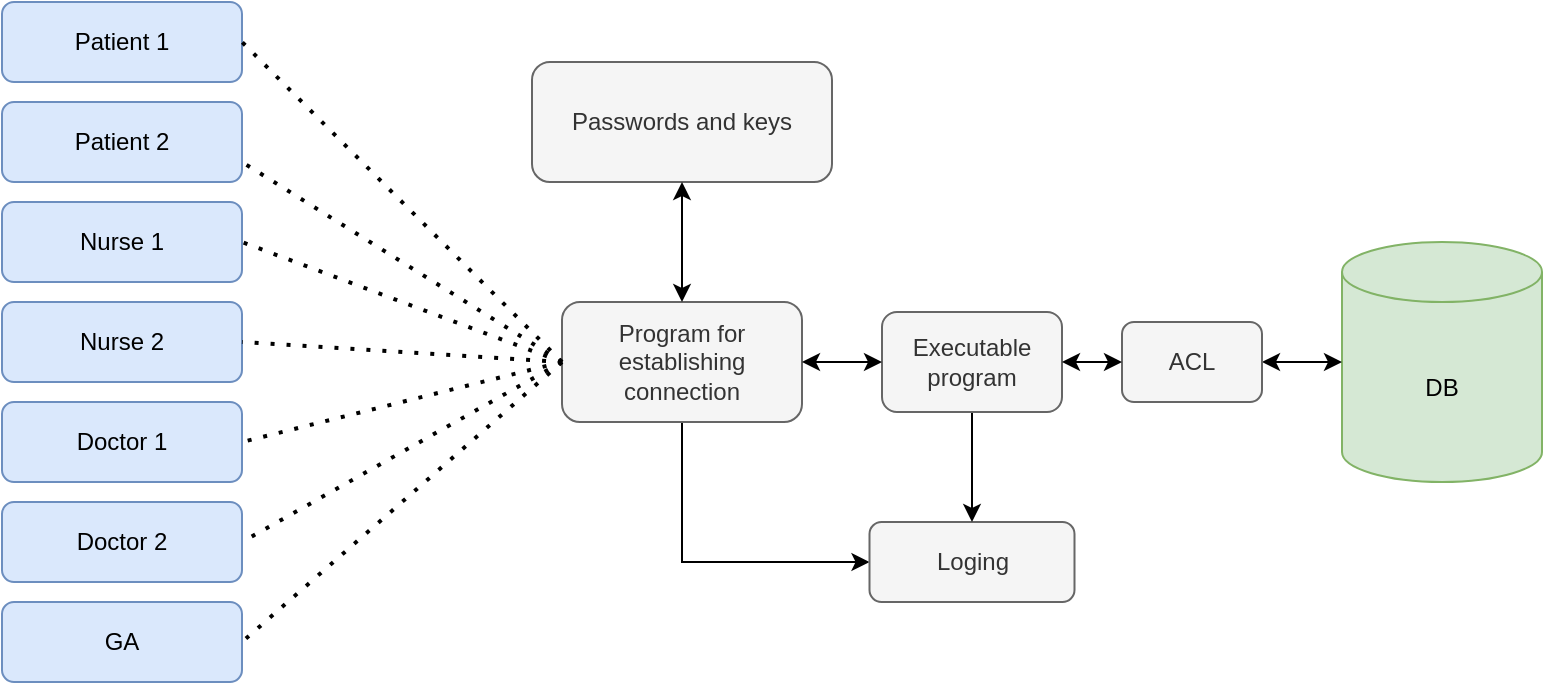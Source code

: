 <mxfile version="14.2.9" type="device"><diagram id="-oLOrYyTNosbKCr9sbo6" name="Page-1"><mxGraphModel dx="786" dy="523" grid="1" gridSize="10" guides="1" tooltips="1" connect="1" arrows="1" fold="1" page="1" pageScale="1" pageWidth="827" pageHeight="1169" math="0" shadow="0"><root><mxCell id="0"/><mxCell id="1" parent="0"/><mxCell id="z5AqJtGRFdwneAQV9YyV-1" value="Patient 1" style="rounded=1;whiteSpace=wrap;html=1;fillColor=#dae8fc;strokeColor=#6c8ebf;" vertex="1" parent="1"><mxGeometry x="30" y="50" width="120" height="40" as="geometry"/></mxCell><mxCell id="z5AqJtGRFdwneAQV9YyV-2" value="Patient 2" style="rounded=1;whiteSpace=wrap;html=1;fillColor=#dae8fc;strokeColor=#6c8ebf;" vertex="1" parent="1"><mxGeometry x="30" y="100" width="120" height="40" as="geometry"/></mxCell><mxCell id="z5AqJtGRFdwneAQV9YyV-3" value="Nurse 1" style="rounded=1;whiteSpace=wrap;html=1;fillColor=#dae8fc;strokeColor=#6c8ebf;" vertex="1" parent="1"><mxGeometry x="30" y="150" width="120" height="40" as="geometry"/></mxCell><mxCell id="z5AqJtGRFdwneAQV9YyV-4" value="Nurse 2" style="rounded=1;whiteSpace=wrap;html=1;fillColor=#dae8fc;strokeColor=#6c8ebf;" vertex="1" parent="1"><mxGeometry x="30" y="200" width="120" height="40" as="geometry"/></mxCell><mxCell id="z5AqJtGRFdwneAQV9YyV-7" value="Doctor 1" style="rounded=1;whiteSpace=wrap;html=1;fillColor=#dae8fc;strokeColor=#6c8ebf;" vertex="1" parent="1"><mxGeometry x="30" y="250" width="120" height="40" as="geometry"/></mxCell><mxCell id="z5AqJtGRFdwneAQV9YyV-8" value="Doctor 2" style="rounded=1;whiteSpace=wrap;html=1;fillColor=#dae8fc;strokeColor=#6c8ebf;" vertex="1" parent="1"><mxGeometry x="30" y="300" width="120" height="40" as="geometry"/></mxCell><mxCell id="z5AqJtGRFdwneAQV9YyV-9" value="GA" style="rounded=1;whiteSpace=wrap;html=1;fillColor=#dae8fc;strokeColor=#6c8ebf;" vertex="1" parent="1"><mxGeometry x="30" y="350" width="120" height="40" as="geometry"/></mxCell><mxCell id="z5AqJtGRFdwneAQV9YyV-49" style="edgeStyle=orthogonalEdgeStyle;rounded=0;orthogonalLoop=1;jettySize=auto;html=1;exitX=0.5;exitY=1;exitDx=0;exitDy=0;entryX=0;entryY=0.5;entryDx=0;entryDy=0;" edge="1" parent="1" source="z5AqJtGRFdwneAQV9YyV-11" target="z5AqJtGRFdwneAQV9YyV-38"><mxGeometry relative="1" as="geometry"/></mxCell><mxCell id="z5AqJtGRFdwneAQV9YyV-11" value="Program for establishing connection" style="rounded=1;whiteSpace=wrap;html=1;fillColor=#f5f5f5;strokeColor=#666666;fontColor=#333333;" vertex="1" parent="1"><mxGeometry x="310" y="200" width="120" height="60" as="geometry"/></mxCell><mxCell id="z5AqJtGRFdwneAQV9YyV-12" value="DB" style="shape=cylinder3;whiteSpace=wrap;html=1;boundedLbl=1;backgroundOutline=1;size=15;fillColor=#d5e8d4;strokeColor=#82b366;" vertex="1" parent="1"><mxGeometry x="700" y="170" width="100" height="120" as="geometry"/></mxCell><mxCell id="z5AqJtGRFdwneAQV9YyV-14" value="Passwords and keys" style="rounded=1;whiteSpace=wrap;html=1;fillColor=#f5f5f5;strokeColor=#666666;fontColor=#333333;" vertex="1" parent="1"><mxGeometry x="295" y="80" width="150" height="60" as="geometry"/></mxCell><mxCell id="z5AqJtGRFdwneAQV9YyV-16" value="" style="endArrow=none;dashed=1;html=1;dashPattern=1 3;strokeWidth=2;entryX=1;entryY=0.5;entryDx=0;entryDy=0;exitX=0;exitY=0.5;exitDx=0;exitDy=0;" edge="1" parent="1" source="z5AqJtGRFdwneAQV9YyV-11" target="z5AqJtGRFdwneAQV9YyV-1"><mxGeometry width="50" height="50" relative="1" as="geometry"><mxPoint x="380" y="290" as="sourcePoint"/><mxPoint x="430" y="240" as="targetPoint"/></mxGeometry></mxCell><mxCell id="z5AqJtGRFdwneAQV9YyV-17" value="" style="endArrow=none;dashed=1;html=1;dashPattern=1 3;strokeWidth=2;entryX=1;entryY=0.75;entryDx=0;entryDy=0;exitX=0;exitY=0.5;exitDx=0;exitDy=0;" edge="1" parent="1" source="z5AqJtGRFdwneAQV9YyV-11" target="z5AqJtGRFdwneAQV9YyV-2"><mxGeometry width="50" height="50" relative="1" as="geometry"><mxPoint x="380" y="290" as="sourcePoint"/><mxPoint x="430" y="240" as="targetPoint"/></mxGeometry></mxCell><mxCell id="z5AqJtGRFdwneAQV9YyV-18" value="" style="endArrow=none;dashed=1;html=1;dashPattern=1 3;strokeWidth=2;entryX=1;entryY=0.5;entryDx=0;entryDy=0;exitX=0;exitY=0.5;exitDx=0;exitDy=0;" edge="1" parent="1" source="z5AqJtGRFdwneAQV9YyV-11" target="z5AqJtGRFdwneAQV9YyV-4"><mxGeometry width="50" height="50" relative="1" as="geometry"><mxPoint x="270" y="210" as="sourcePoint"/><mxPoint x="430" y="240" as="targetPoint"/></mxGeometry></mxCell><mxCell id="z5AqJtGRFdwneAQV9YyV-19" value="" style="endArrow=none;dashed=1;html=1;dashPattern=1 3;strokeWidth=2;entryX=1;entryY=0.5;entryDx=0;entryDy=0;exitX=0;exitY=0.5;exitDx=0;exitDy=0;" edge="1" parent="1" source="z5AqJtGRFdwneAQV9YyV-11" target="z5AqJtGRFdwneAQV9YyV-7"><mxGeometry width="50" height="50" relative="1" as="geometry"><mxPoint x="380" y="290" as="sourcePoint"/><mxPoint x="430" y="240" as="targetPoint"/></mxGeometry></mxCell><mxCell id="z5AqJtGRFdwneAQV9YyV-20" value="" style="endArrow=none;dashed=1;html=1;dashPattern=1 3;strokeWidth=2;entryX=1;entryY=0.5;entryDx=0;entryDy=0;exitX=0;exitY=0.5;exitDx=0;exitDy=0;" edge="1" parent="1" source="z5AqJtGRFdwneAQV9YyV-11" target="z5AqJtGRFdwneAQV9YyV-8"><mxGeometry width="50" height="50" relative="1" as="geometry"><mxPoint x="380" y="290" as="sourcePoint"/><mxPoint x="430" y="240" as="targetPoint"/></mxGeometry></mxCell><mxCell id="z5AqJtGRFdwneAQV9YyV-21" value="" style="endArrow=none;dashed=1;html=1;dashPattern=1 3;strokeWidth=2;entryX=1;entryY=0.5;entryDx=0;entryDy=0;exitX=0;exitY=0.5;exitDx=0;exitDy=0;" edge="1" parent="1" source="z5AqJtGRFdwneAQV9YyV-11" target="z5AqJtGRFdwneAQV9YyV-9"><mxGeometry width="50" height="50" relative="1" as="geometry"><mxPoint x="380" y="290" as="sourcePoint"/><mxPoint x="430" y="240" as="targetPoint"/></mxGeometry></mxCell><mxCell id="z5AqJtGRFdwneAQV9YyV-35" value="" style="endArrow=classic;startArrow=classic;html=1;entryX=0;entryY=0.5;entryDx=0;entryDy=0;entryPerimeter=0;" edge="1" parent="1" source="z5AqJtGRFdwneAQV9YyV-13" target="z5AqJtGRFdwneAQV9YyV-12"><mxGeometry width="50" height="50" relative="1" as="geometry"><mxPoint x="590" y="230" as="sourcePoint"/><mxPoint x="430" y="240" as="targetPoint"/></mxGeometry></mxCell><mxCell id="z5AqJtGRFdwneAQV9YyV-36" value="" style="endArrow=classic;startArrow=classic;html=1;entryX=0.5;entryY=1;entryDx=0;entryDy=0;" edge="1" parent="1" target="z5AqJtGRFdwneAQV9YyV-14"><mxGeometry width="50" height="50" relative="1" as="geometry"><mxPoint x="370" y="200" as="sourcePoint"/><mxPoint x="430" y="240" as="targetPoint"/></mxGeometry></mxCell><mxCell id="z5AqJtGRFdwneAQV9YyV-37" value="" style="endArrow=none;dashed=1;html=1;dashPattern=1 3;strokeWidth=2;entryX=1;entryY=0.5;entryDx=0;entryDy=0;exitX=0;exitY=0.5;exitDx=0;exitDy=0;" edge="1" parent="1" source="z5AqJtGRFdwneAQV9YyV-11" target="z5AqJtGRFdwneAQV9YyV-3"><mxGeometry width="50" height="50" relative="1" as="geometry"><mxPoint x="380" y="290" as="sourcePoint"/><mxPoint x="430" y="240" as="targetPoint"/></mxGeometry></mxCell><mxCell id="z5AqJtGRFdwneAQV9YyV-38" value="Loging" style="rounded=1;whiteSpace=wrap;html=1;fillColor=#f5f5f5;strokeColor=#666666;fontColor=#333333;" vertex="1" parent="1"><mxGeometry x="463.75" y="310" width="102.5" height="40" as="geometry"/></mxCell><mxCell id="z5AqJtGRFdwneAQV9YyV-13" value="ACL" style="rounded=1;whiteSpace=wrap;html=1;fillColor=#f5f5f5;strokeColor=#666666;fontColor=#333333;" vertex="1" parent="1"><mxGeometry x="590" y="210" width="70" height="40" as="geometry"/></mxCell><mxCell id="z5AqJtGRFdwneAQV9YyV-50" style="edgeStyle=orthogonalEdgeStyle;rounded=0;orthogonalLoop=1;jettySize=auto;html=1;exitX=0.5;exitY=1;exitDx=0;exitDy=0;entryX=0.5;entryY=0;entryDx=0;entryDy=0;" edge="1" parent="1" source="z5AqJtGRFdwneAQV9YyV-43" target="z5AqJtGRFdwneAQV9YyV-38"><mxGeometry relative="1" as="geometry"/></mxCell><mxCell id="z5AqJtGRFdwneAQV9YyV-43" value="Executable program" style="rounded=1;whiteSpace=wrap;html=1;fillColor=#f5f5f5;strokeColor=#666666;fontColor=#333333;" vertex="1" parent="1"><mxGeometry x="470" y="205" width="90" height="50" as="geometry"/></mxCell><mxCell id="z5AqJtGRFdwneAQV9YyV-45" value="" style="endArrow=classic;startArrow=classic;html=1;entryX=0;entryY=0.5;entryDx=0;entryDy=0;exitX=1;exitY=0.5;exitDx=0;exitDy=0;" edge="1" parent="1" source="z5AqJtGRFdwneAQV9YyV-43" target="z5AqJtGRFdwneAQV9YyV-13"><mxGeometry width="50" height="50" relative="1" as="geometry"><mxPoint x="550" y="229.5" as="sourcePoint"/><mxPoint x="590" y="229.5" as="targetPoint"/></mxGeometry></mxCell><mxCell id="z5AqJtGRFdwneAQV9YyV-47" value="" style="endArrow=classic;startArrow=classic;html=1;entryX=1;entryY=0.5;entryDx=0;entryDy=0;exitX=0;exitY=0.5;exitDx=0;exitDy=0;" edge="1" parent="1" source="z5AqJtGRFdwneAQV9YyV-43" target="z5AqJtGRFdwneAQV9YyV-11"><mxGeometry width="50" height="50" relative="1" as="geometry"><mxPoint x="680" y="250" as="sourcePoint"/><mxPoint x="720" y="250" as="targetPoint"/></mxGeometry></mxCell></root></mxGraphModel></diagram></mxfile>